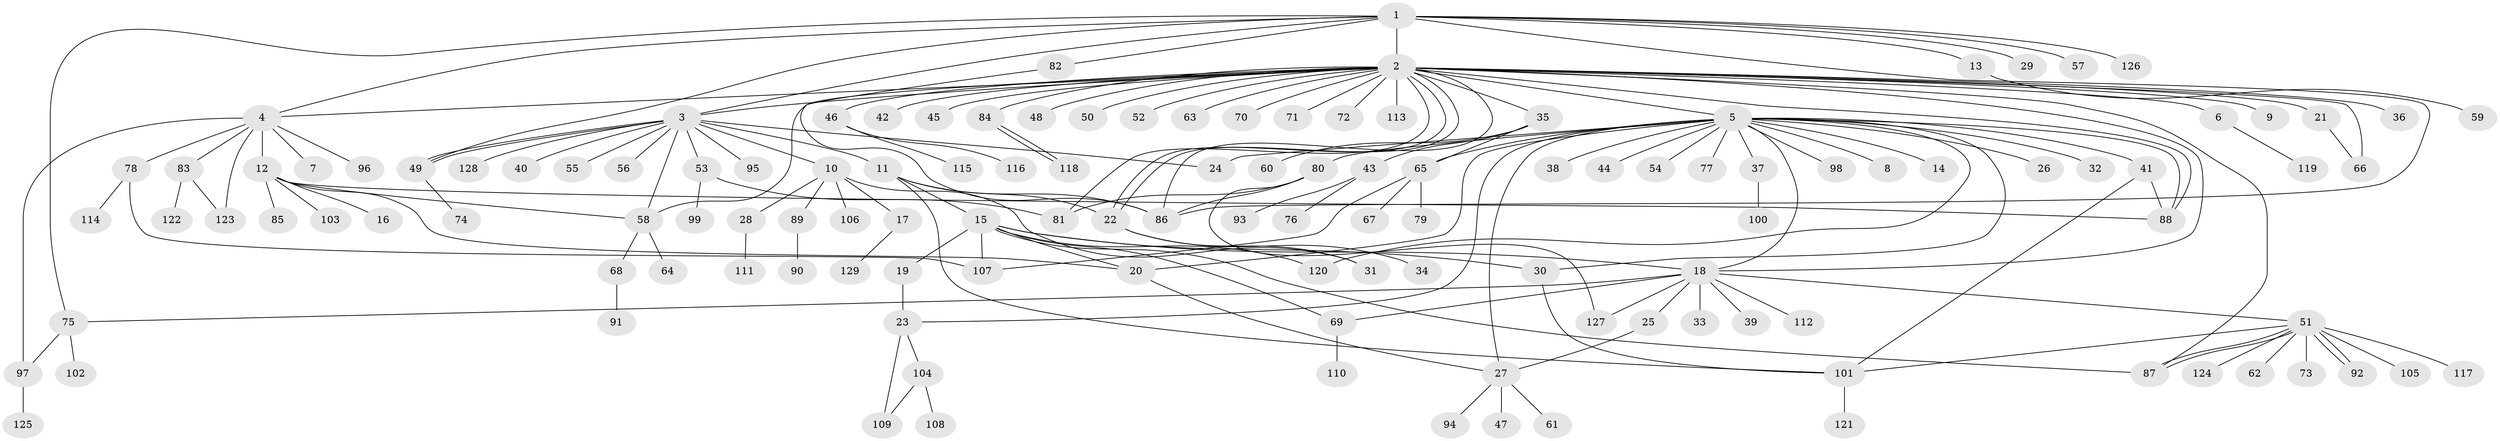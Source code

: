 // Generated by graph-tools (version 1.1) at 2025/14/03/09/25 04:14:22]
// undirected, 129 vertices, 174 edges
graph export_dot {
graph [start="1"]
  node [color=gray90,style=filled];
  1;
  2;
  3;
  4;
  5;
  6;
  7;
  8;
  9;
  10;
  11;
  12;
  13;
  14;
  15;
  16;
  17;
  18;
  19;
  20;
  21;
  22;
  23;
  24;
  25;
  26;
  27;
  28;
  29;
  30;
  31;
  32;
  33;
  34;
  35;
  36;
  37;
  38;
  39;
  40;
  41;
  42;
  43;
  44;
  45;
  46;
  47;
  48;
  49;
  50;
  51;
  52;
  53;
  54;
  55;
  56;
  57;
  58;
  59;
  60;
  61;
  62;
  63;
  64;
  65;
  66;
  67;
  68;
  69;
  70;
  71;
  72;
  73;
  74;
  75;
  76;
  77;
  78;
  79;
  80;
  81;
  82;
  83;
  84;
  85;
  86;
  87;
  88;
  89;
  90;
  91;
  92;
  93;
  94;
  95;
  96;
  97;
  98;
  99;
  100;
  101;
  102;
  103;
  104;
  105;
  106;
  107;
  108;
  109;
  110;
  111;
  112;
  113;
  114;
  115;
  116;
  117;
  118;
  119;
  120;
  121;
  122;
  123;
  124;
  125;
  126;
  127;
  128;
  129;
  1 -- 2;
  1 -- 3;
  1 -- 4;
  1 -- 13;
  1 -- 29;
  1 -- 49;
  1 -- 57;
  1 -- 75;
  1 -- 82;
  1 -- 86;
  1 -- 126;
  2 -- 3;
  2 -- 4;
  2 -- 5;
  2 -- 6;
  2 -- 9;
  2 -- 18;
  2 -- 21;
  2 -- 22;
  2 -- 22;
  2 -- 35;
  2 -- 36;
  2 -- 42;
  2 -- 45;
  2 -- 46;
  2 -- 48;
  2 -- 50;
  2 -- 52;
  2 -- 58;
  2 -- 63;
  2 -- 66;
  2 -- 70;
  2 -- 71;
  2 -- 72;
  2 -- 81;
  2 -- 84;
  2 -- 86;
  2 -- 87;
  2 -- 88;
  2 -- 113;
  3 -- 10;
  3 -- 11;
  3 -- 24;
  3 -- 40;
  3 -- 49;
  3 -- 49;
  3 -- 53;
  3 -- 55;
  3 -- 56;
  3 -- 58;
  3 -- 95;
  3 -- 128;
  4 -- 7;
  4 -- 12;
  4 -- 78;
  4 -- 83;
  4 -- 96;
  4 -- 97;
  4 -- 123;
  5 -- 8;
  5 -- 14;
  5 -- 18;
  5 -- 20;
  5 -- 23;
  5 -- 24;
  5 -- 26;
  5 -- 27;
  5 -- 30;
  5 -- 32;
  5 -- 37;
  5 -- 38;
  5 -- 41;
  5 -- 44;
  5 -- 54;
  5 -- 65;
  5 -- 77;
  5 -- 80;
  5 -- 88;
  5 -- 98;
  5 -- 120;
  6 -- 119;
  10 -- 17;
  10 -- 28;
  10 -- 31;
  10 -- 89;
  10 -- 106;
  11 -- 15;
  11 -- 22;
  11 -- 86;
  11 -- 101;
  12 -- 16;
  12 -- 20;
  12 -- 58;
  12 -- 85;
  12 -- 88;
  12 -- 103;
  13 -- 59;
  15 -- 18;
  15 -- 19;
  15 -- 20;
  15 -- 30;
  15 -- 69;
  15 -- 87;
  15 -- 107;
  15 -- 120;
  17 -- 129;
  18 -- 25;
  18 -- 33;
  18 -- 39;
  18 -- 51;
  18 -- 69;
  18 -- 75;
  18 -- 112;
  18 -- 127;
  19 -- 23;
  20 -- 27;
  21 -- 66;
  22 -- 31;
  22 -- 34;
  23 -- 104;
  23 -- 109;
  25 -- 27;
  27 -- 47;
  27 -- 61;
  27 -- 94;
  28 -- 111;
  30 -- 101;
  35 -- 43;
  35 -- 60;
  35 -- 65;
  37 -- 100;
  41 -- 88;
  41 -- 101;
  43 -- 76;
  43 -- 93;
  46 -- 115;
  46 -- 116;
  49 -- 74;
  51 -- 62;
  51 -- 73;
  51 -- 87;
  51 -- 87;
  51 -- 92;
  51 -- 92;
  51 -- 101;
  51 -- 105;
  51 -- 117;
  51 -- 124;
  53 -- 81;
  53 -- 99;
  58 -- 64;
  58 -- 68;
  65 -- 67;
  65 -- 79;
  65 -- 107;
  68 -- 91;
  69 -- 110;
  75 -- 97;
  75 -- 102;
  78 -- 107;
  78 -- 114;
  80 -- 81;
  80 -- 86;
  80 -- 127;
  82 -- 86;
  83 -- 122;
  83 -- 123;
  84 -- 118;
  84 -- 118;
  89 -- 90;
  97 -- 125;
  101 -- 121;
  104 -- 108;
  104 -- 109;
}
